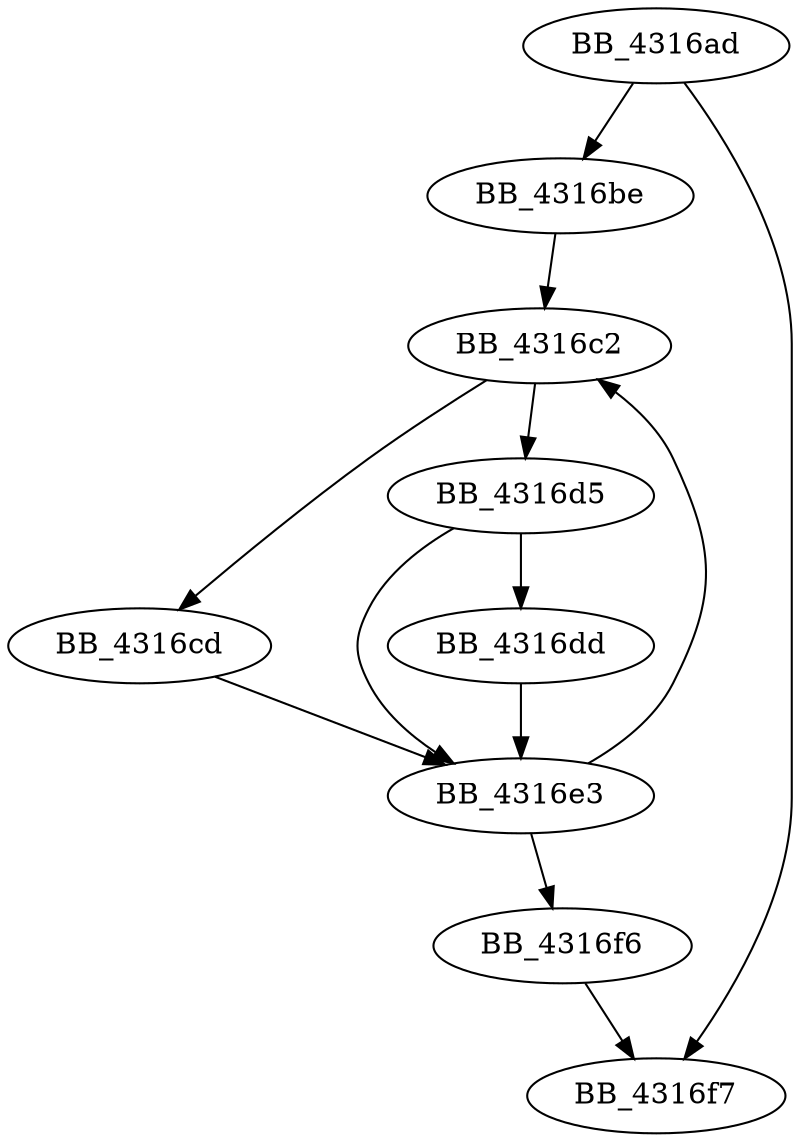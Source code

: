 DiGraph _LcidFromHexString{
BB_4316ad->BB_4316be
BB_4316ad->BB_4316f7
BB_4316be->BB_4316c2
BB_4316c2->BB_4316cd
BB_4316c2->BB_4316d5
BB_4316cd->BB_4316e3
BB_4316d5->BB_4316dd
BB_4316d5->BB_4316e3
BB_4316dd->BB_4316e3
BB_4316e3->BB_4316c2
BB_4316e3->BB_4316f6
BB_4316f6->BB_4316f7
}
